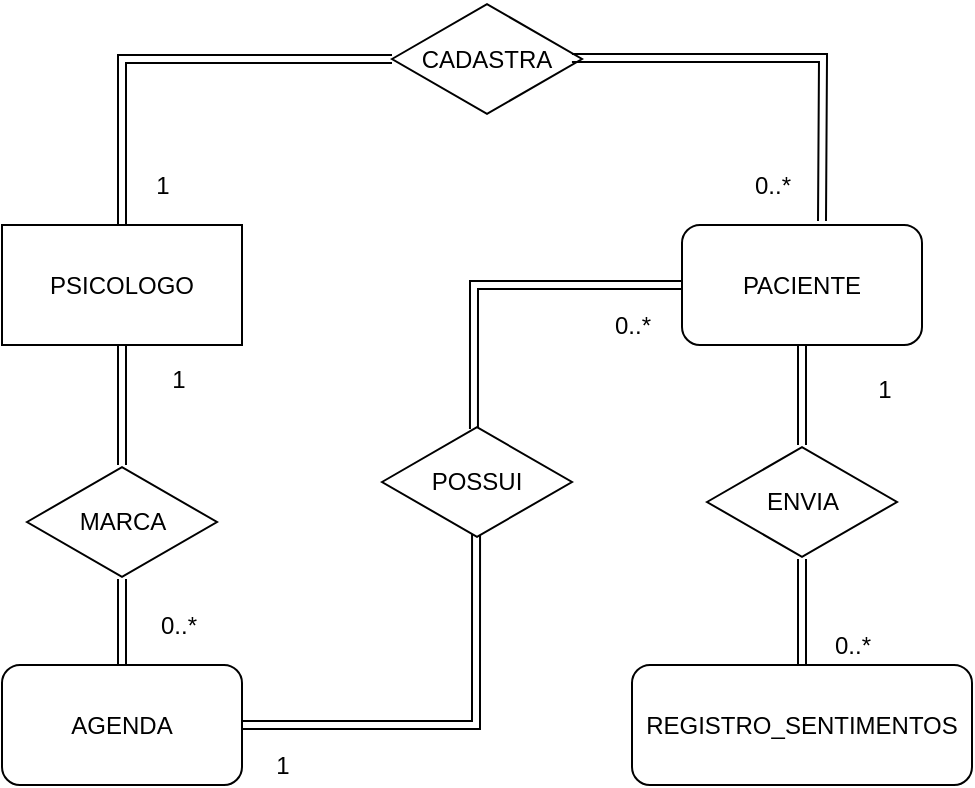 <mxfile version="13.0.8" type="device"><diagram id="C5RBs43oDa-KdzZeNtuy" name="Page-1"><mxGraphModel dx="868" dy="1648" grid="1" gridSize="10" guides="1" tooltips="1" connect="1" arrows="1" fold="1" page="1" pageScale="1" pageWidth="827" pageHeight="1169" math="0" shadow="0"><root><mxCell id="WIyWlLk6GJQsqaUBKTNV-0"/><mxCell id="WIyWlLk6GJQsqaUBKTNV-1" parent="WIyWlLk6GJQsqaUBKTNV-0"/><mxCell id="D42CL8Re7QqpWjUwzvmD-0" value="REGISTRO_SENTIMENTOS" style="rounded=1;whiteSpace=wrap;html=1;" vertex="1" parent="WIyWlLk6GJQsqaUBKTNV-1"><mxGeometry x="490" y="321.5" width="170" height="60" as="geometry"/></mxCell><mxCell id="D42CL8Re7QqpWjUwzvmD-42" style="edgeStyle=orthogonalEdgeStyle;shape=link;curved=1;rounded=0;orthogonalLoop=1;jettySize=auto;html=1;entryX=0.5;entryY=0;entryDx=0;entryDy=0;" edge="1" parent="WIyWlLk6GJQsqaUBKTNV-1" source="D42CL8Re7QqpWjUwzvmD-1" target="D42CL8Re7QqpWjUwzvmD-4"><mxGeometry relative="1" as="geometry"/></mxCell><mxCell id="D42CL8Re7QqpWjUwzvmD-1" value="CADASTRA" style="html=1;whiteSpace=wrap;aspect=fixed;shape=isoRectangle;" vertex="1" parent="WIyWlLk6GJQsqaUBKTNV-1"><mxGeometry x="370" y="-10" width="95" height="57" as="geometry"/></mxCell><mxCell id="D42CL8Re7QqpWjUwzvmD-24" style="edgeStyle=orthogonalEdgeStyle;shape=link;curved=1;rounded=0;orthogonalLoop=1;jettySize=auto;html=1;entryX=0.495;entryY=0.947;entryDx=0;entryDy=0;entryPerimeter=0;" edge="1" parent="WIyWlLk6GJQsqaUBKTNV-1" source="D42CL8Re7QqpWjUwzvmD-2" target="D42CL8Re7QqpWjUwzvmD-22"><mxGeometry relative="1" as="geometry"/></mxCell><mxCell id="D42CL8Re7QqpWjUwzvmD-2" value="AGENDA" style="rounded=1;whiteSpace=wrap;html=1;" vertex="1" parent="WIyWlLk6GJQsqaUBKTNV-1"><mxGeometry x="175" y="321.5" width="120" height="60" as="geometry"/></mxCell><mxCell id="D42CL8Re7QqpWjUwzvmD-23" style="edgeStyle=orthogonalEdgeStyle;shape=link;curved=1;rounded=0;orthogonalLoop=1;jettySize=auto;html=1;entryX=0.484;entryY=0.035;entryDx=0;entryDy=0;entryPerimeter=0;" edge="1" parent="WIyWlLk6GJQsqaUBKTNV-1" source="D42CL8Re7QqpWjUwzvmD-3" target="D42CL8Re7QqpWjUwzvmD-22"><mxGeometry relative="1" as="geometry"/></mxCell><mxCell id="D42CL8Re7QqpWjUwzvmD-3" value="PACIENTE" style="rounded=1;whiteSpace=wrap;html=1;" vertex="1" parent="WIyWlLk6GJQsqaUBKTNV-1"><mxGeometry x="515" y="101.5" width="120" height="60" as="geometry"/></mxCell><mxCell id="D42CL8Re7QqpWjUwzvmD-17" style="edgeStyle=orthogonalEdgeStyle;shape=link;curved=1;rounded=0;orthogonalLoop=1;jettySize=auto;html=1;" edge="1" parent="WIyWlLk6GJQsqaUBKTNV-1" source="D42CL8Re7QqpWjUwzvmD-4" target="D42CL8Re7QqpWjUwzvmD-16"><mxGeometry relative="1" as="geometry"/></mxCell><mxCell id="D42CL8Re7QqpWjUwzvmD-4" value="PSICOLOGO" style="rounded=1;whiteSpace=wrap;html=1;arcSize=0;" vertex="1" parent="WIyWlLk6GJQsqaUBKTNV-1"><mxGeometry x="175" y="101.5" width="120" height="60" as="geometry"/></mxCell><mxCell id="D42CL8Re7QqpWjUwzvmD-12" value="1" style="text;html=1;align=center;verticalAlign=middle;resizable=0;points=[];autosize=1;" vertex="1" parent="WIyWlLk6GJQsqaUBKTNV-1"><mxGeometry x="245" y="71.5" width="20" height="20" as="geometry"/></mxCell><mxCell id="D42CL8Re7QqpWjUwzvmD-11" value="0..*" style="text;html=1;align=center;verticalAlign=middle;resizable=0;points=[];autosize=1;" vertex="1" parent="WIyWlLk6GJQsqaUBKTNV-1"><mxGeometry x="545" y="71.5" width="30" height="20" as="geometry"/></mxCell><mxCell id="D42CL8Re7QqpWjUwzvmD-15" style="edgeStyle=orthogonalEdgeStyle;shape=link;curved=1;rounded=0;orthogonalLoop=1;jettySize=auto;html=1;exitX=0.947;exitY=0.491;exitDx=0;exitDy=0;exitPerimeter=0;" edge="1" parent="WIyWlLk6GJQsqaUBKTNV-1" source="D42CL8Re7QqpWjUwzvmD-1"><mxGeometry relative="1" as="geometry"><mxPoint x="490" y="20" as="sourcePoint"/><mxPoint x="585" y="99.5" as="targetPoint"/></mxGeometry></mxCell><mxCell id="D42CL8Re7QqpWjUwzvmD-19" style="edgeStyle=orthogonalEdgeStyle;shape=link;curved=1;rounded=0;orthogonalLoop=1;jettySize=auto;html=1;entryX=0.5;entryY=0;entryDx=0;entryDy=0;" edge="1" parent="WIyWlLk6GJQsqaUBKTNV-1" source="D42CL8Re7QqpWjUwzvmD-16" target="D42CL8Re7QqpWjUwzvmD-2"><mxGeometry relative="1" as="geometry"/></mxCell><mxCell id="D42CL8Re7QqpWjUwzvmD-16" value="MARCA" style="html=1;whiteSpace=wrap;aspect=fixed;shape=isoRectangle;" vertex="1" parent="WIyWlLk6GJQsqaUBKTNV-1"><mxGeometry x="187.5" y="221.5" width="95" height="57" as="geometry"/></mxCell><mxCell id="D42CL8Re7QqpWjUwzvmD-20" value="0..*" style="text;html=1;align=center;verticalAlign=middle;resizable=0;points=[];autosize=1;" vertex="1" parent="WIyWlLk6GJQsqaUBKTNV-1"><mxGeometry x="247.5" y="291.5" width="30" height="20" as="geometry"/></mxCell><mxCell id="D42CL8Re7QqpWjUwzvmD-21" value="1" style="text;html=1;align=center;verticalAlign=middle;resizable=0;points=[];autosize=1;" vertex="1" parent="WIyWlLk6GJQsqaUBKTNV-1"><mxGeometry x="252.5" y="168.5" width="20" height="20" as="geometry"/></mxCell><mxCell id="D42CL8Re7QqpWjUwzvmD-22" value="POSSUI" style="html=1;whiteSpace=wrap;aspect=fixed;shape=isoRectangle;" vertex="1" parent="WIyWlLk6GJQsqaUBKTNV-1"><mxGeometry x="365" y="201.5" width="95" height="57" as="geometry"/></mxCell><mxCell id="D42CL8Re7QqpWjUwzvmD-25" value="1" style="text;html=1;align=center;verticalAlign=middle;resizable=0;points=[];autosize=1;" vertex="1" parent="WIyWlLk6GJQsqaUBKTNV-1"><mxGeometry x="305" y="361.5" width="20" height="20" as="geometry"/></mxCell><mxCell id="D42CL8Re7QqpWjUwzvmD-28" value="0..*" style="text;html=1;align=center;verticalAlign=middle;resizable=0;points=[];autosize=1;" vertex="1" parent="WIyWlLk6GJQsqaUBKTNV-1"><mxGeometry x="475" y="141.5" width="30" height="20" as="geometry"/></mxCell><mxCell id="D42CL8Re7QqpWjUwzvmD-38" style="edgeStyle=orthogonalEdgeStyle;shape=link;curved=1;rounded=0;orthogonalLoop=1;jettySize=auto;html=1;entryX=0.5;entryY=1;entryDx=0;entryDy=0;" edge="1" parent="WIyWlLk6GJQsqaUBKTNV-1" source="D42CL8Re7QqpWjUwzvmD-36" target="D42CL8Re7QqpWjUwzvmD-3"><mxGeometry relative="1" as="geometry"/></mxCell><mxCell id="D42CL8Re7QqpWjUwzvmD-39" style="edgeStyle=orthogonalEdgeStyle;shape=link;curved=1;rounded=0;orthogonalLoop=1;jettySize=auto;html=1;entryX=0.5;entryY=0;entryDx=0;entryDy=0;" edge="1" parent="WIyWlLk6GJQsqaUBKTNV-1" source="D42CL8Re7QqpWjUwzvmD-36" target="D42CL8Re7QqpWjUwzvmD-0"><mxGeometry relative="1" as="geometry"/></mxCell><mxCell id="D42CL8Re7QqpWjUwzvmD-36" value="ENVIA" style="html=1;whiteSpace=wrap;aspect=fixed;shape=isoRectangle;" vertex="1" parent="WIyWlLk6GJQsqaUBKTNV-1"><mxGeometry x="527.5" y="211.5" width="95" height="57" as="geometry"/></mxCell><mxCell id="D42CL8Re7QqpWjUwzvmD-40" value="0..*" style="text;html=1;align=center;verticalAlign=middle;resizable=0;points=[];autosize=1;" vertex="1" parent="WIyWlLk6GJQsqaUBKTNV-1"><mxGeometry x="585" y="301.5" width="30" height="20" as="geometry"/></mxCell><mxCell id="D42CL8Re7QqpWjUwzvmD-41" value="1" style="text;html=1;align=center;verticalAlign=middle;resizable=0;points=[];autosize=1;" vertex="1" parent="WIyWlLk6GJQsqaUBKTNV-1"><mxGeometry x="606" y="173.5" width="20" height="20" as="geometry"/></mxCell></root></mxGraphModel></diagram></mxfile>